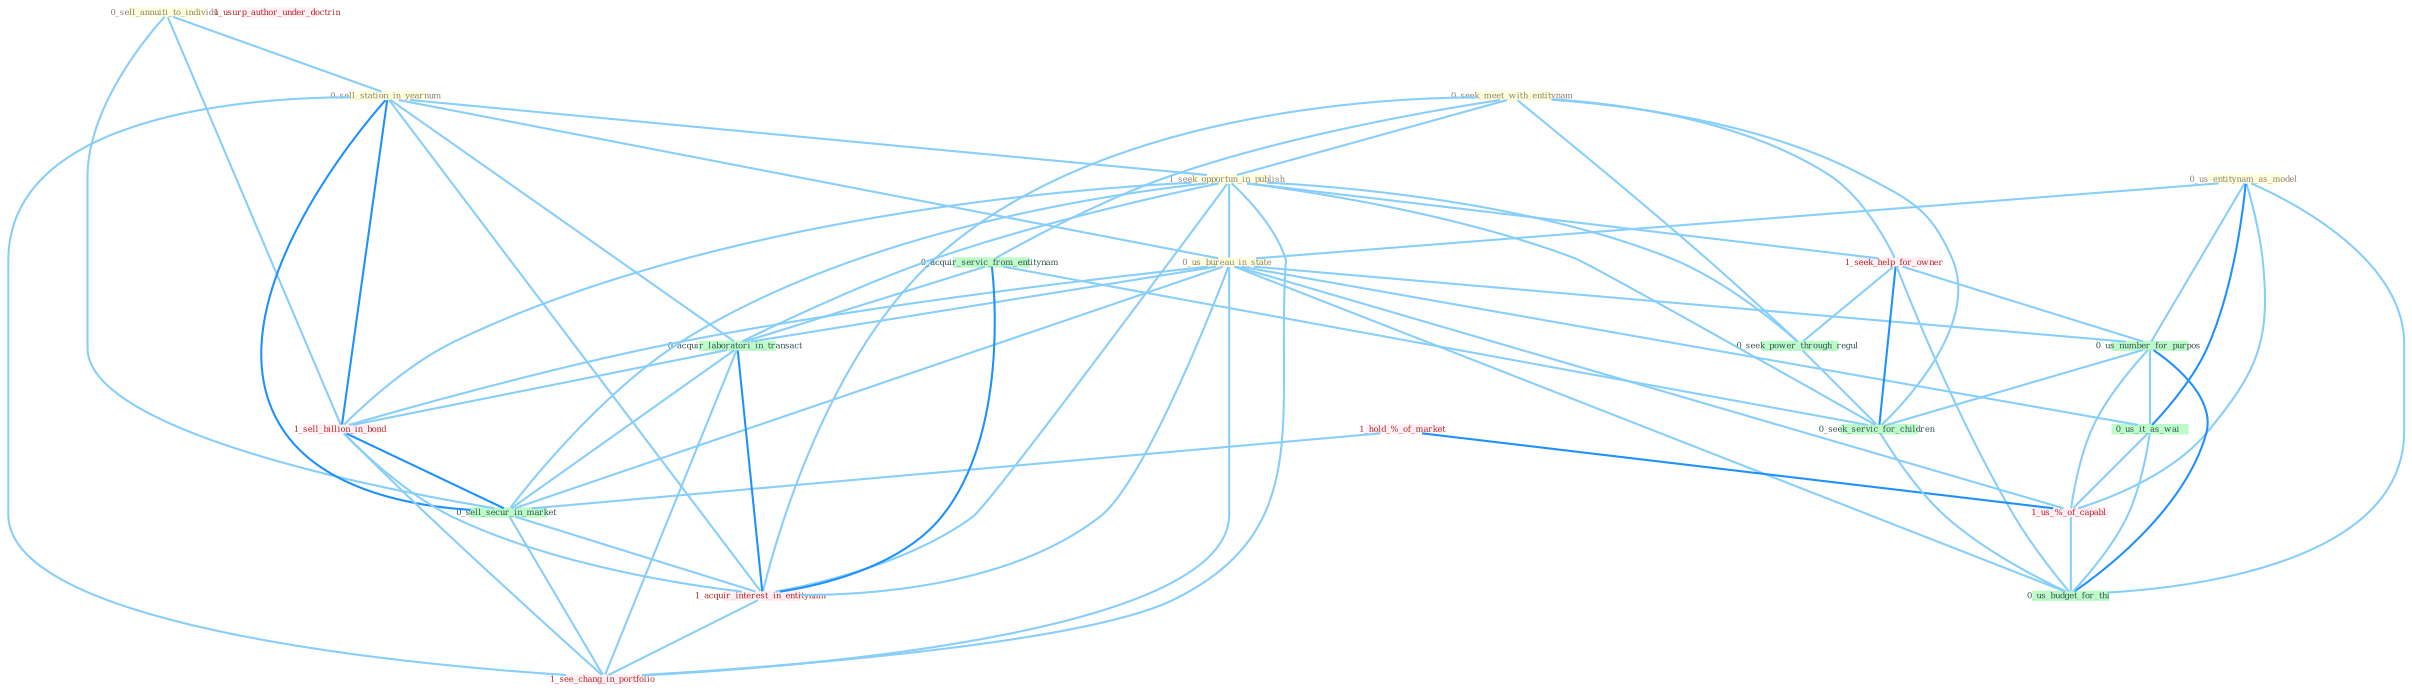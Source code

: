 Graph G{ 
    node
    [shape=polygon,style=filled,width=.5,height=.06,color="#BDFCC9",fixedsize=true,fontsize=4,
    fontcolor="#2f4f4f"];
    {node
    [color="#ffffe0", fontcolor="#8b7d6b"] "0_sell_annuiti_to_individu " "0_seek_meet_with_entitynam " "0_us_entitynam_as_model " "0_sell_station_in_yearnum " "1_seek_opportun_in_publish " "0_us_bureau_in_state "}
{node [color="#fff0f5", fontcolor="#b22222"] "1_seek_help_for_owner " "1_hold_%_of_market " "1_sell_billion_in_bond " "1_usurp_author_under_doctrin " "1_us_%_of_capabl " "1_acquir_interest_in_entitynam " "1_see_chang_in_portfolio "}
edge [color="#B0E2FF"];

	"0_sell_annuiti_to_individu " -- "0_sell_station_in_yearnum " [w="1", color="#87cefa" ];
	"0_sell_annuiti_to_individu " -- "1_sell_billion_in_bond " [w="1", color="#87cefa" ];
	"0_sell_annuiti_to_individu " -- "0_sell_secur_in_market " [w="1", color="#87cefa" ];
	"0_seek_meet_with_entitynam " -- "1_seek_opportun_in_publish " [w="1", color="#87cefa" ];
	"0_seek_meet_with_entitynam " -- "1_seek_help_for_owner " [w="1", color="#87cefa" ];
	"0_seek_meet_with_entitynam " -- "0_acquir_servic_from_entitynam " [w="1", color="#87cefa" ];
	"0_seek_meet_with_entitynam " -- "0_seek_power_through_regul " [w="1", color="#87cefa" ];
	"0_seek_meet_with_entitynam " -- "1_acquir_interest_in_entitynam " [w="1", color="#87cefa" ];
	"0_seek_meet_with_entitynam " -- "0_seek_servic_for_children " [w="1", color="#87cefa" ];
	"0_us_entitynam_as_model " -- "0_us_bureau_in_state " [w="1", color="#87cefa" ];
	"0_us_entitynam_as_model " -- "0_us_number_for_purpos " [w="1", color="#87cefa" ];
	"0_us_entitynam_as_model " -- "0_us_it_as_wai " [w="2", color="#1e90ff" , len=0.8];
	"0_us_entitynam_as_model " -- "1_us_%_of_capabl " [w="1", color="#87cefa" ];
	"0_us_entitynam_as_model " -- "0_us_budget_for_thi " [w="1", color="#87cefa" ];
	"0_sell_station_in_yearnum " -- "1_seek_opportun_in_publish " [w="1", color="#87cefa" ];
	"0_sell_station_in_yearnum " -- "0_us_bureau_in_state " [w="1", color="#87cefa" ];
	"0_sell_station_in_yearnum " -- "0_acquir_laboratori_in_transact " [w="1", color="#87cefa" ];
	"0_sell_station_in_yearnum " -- "1_sell_billion_in_bond " [w="2", color="#1e90ff" , len=0.8];
	"0_sell_station_in_yearnum " -- "0_sell_secur_in_market " [w="2", color="#1e90ff" , len=0.8];
	"0_sell_station_in_yearnum " -- "1_acquir_interest_in_entitynam " [w="1", color="#87cefa" ];
	"0_sell_station_in_yearnum " -- "1_see_chang_in_portfolio " [w="1", color="#87cefa" ];
	"1_seek_opportun_in_publish " -- "0_us_bureau_in_state " [w="1", color="#87cefa" ];
	"1_seek_opportun_in_publish " -- "1_seek_help_for_owner " [w="1", color="#87cefa" ];
	"1_seek_opportun_in_publish " -- "0_seek_power_through_regul " [w="1", color="#87cefa" ];
	"1_seek_opportun_in_publish " -- "0_acquir_laboratori_in_transact " [w="1", color="#87cefa" ];
	"1_seek_opportun_in_publish " -- "1_sell_billion_in_bond " [w="1", color="#87cefa" ];
	"1_seek_opportun_in_publish " -- "0_sell_secur_in_market " [w="1", color="#87cefa" ];
	"1_seek_opportun_in_publish " -- "1_acquir_interest_in_entitynam " [w="1", color="#87cefa" ];
	"1_seek_opportun_in_publish " -- "0_seek_servic_for_children " [w="1", color="#87cefa" ];
	"1_seek_opportun_in_publish " -- "1_see_chang_in_portfolio " [w="1", color="#87cefa" ];
	"0_us_bureau_in_state " -- "0_us_number_for_purpos " [w="1", color="#87cefa" ];
	"0_us_bureau_in_state " -- "0_acquir_laboratori_in_transact " [w="1", color="#87cefa" ];
	"0_us_bureau_in_state " -- "1_sell_billion_in_bond " [w="1", color="#87cefa" ];
	"0_us_bureau_in_state " -- "0_us_it_as_wai " [w="1", color="#87cefa" ];
	"0_us_bureau_in_state " -- "1_us_%_of_capabl " [w="1", color="#87cefa" ];
	"0_us_bureau_in_state " -- "0_sell_secur_in_market " [w="1", color="#87cefa" ];
	"0_us_bureau_in_state " -- "1_acquir_interest_in_entitynam " [w="1", color="#87cefa" ];
	"0_us_bureau_in_state " -- "1_see_chang_in_portfolio " [w="1", color="#87cefa" ];
	"0_us_bureau_in_state " -- "0_us_budget_for_thi " [w="1", color="#87cefa" ];
	"1_seek_help_for_owner " -- "0_seek_power_through_regul " [w="1", color="#87cefa" ];
	"1_seek_help_for_owner " -- "0_us_number_for_purpos " [w="1", color="#87cefa" ];
	"1_seek_help_for_owner " -- "0_seek_servic_for_children " [w="2", color="#1e90ff" , len=0.8];
	"1_seek_help_for_owner " -- "0_us_budget_for_thi " [w="1", color="#87cefa" ];
	"0_acquir_servic_from_entitynam " -- "0_acquir_laboratori_in_transact " [w="1", color="#87cefa" ];
	"0_acquir_servic_from_entitynam " -- "1_acquir_interest_in_entitynam " [w="2", color="#1e90ff" , len=0.8];
	"0_acquir_servic_from_entitynam " -- "0_seek_servic_for_children " [w="1", color="#87cefa" ];
	"1_hold_%_of_market " -- "1_us_%_of_capabl " [w="2", color="#1e90ff" , len=0.8];
	"1_hold_%_of_market " -- "0_sell_secur_in_market " [w="1", color="#87cefa" ];
	"0_seek_power_through_regul " -- "0_seek_servic_for_children " [w="1", color="#87cefa" ];
	"0_us_number_for_purpos " -- "0_us_it_as_wai " [w="1", color="#87cefa" ];
	"0_us_number_for_purpos " -- "1_us_%_of_capabl " [w="1", color="#87cefa" ];
	"0_us_number_for_purpos " -- "0_seek_servic_for_children " [w="1", color="#87cefa" ];
	"0_us_number_for_purpos " -- "0_us_budget_for_thi " [w="2", color="#1e90ff" , len=0.8];
	"0_acquir_laboratori_in_transact " -- "1_sell_billion_in_bond " [w="1", color="#87cefa" ];
	"0_acquir_laboratori_in_transact " -- "0_sell_secur_in_market " [w="1", color="#87cefa" ];
	"0_acquir_laboratori_in_transact " -- "1_acquir_interest_in_entitynam " [w="2", color="#1e90ff" , len=0.8];
	"0_acquir_laboratori_in_transact " -- "1_see_chang_in_portfolio " [w="1", color="#87cefa" ];
	"1_sell_billion_in_bond " -- "0_sell_secur_in_market " [w="2", color="#1e90ff" , len=0.8];
	"1_sell_billion_in_bond " -- "1_acquir_interest_in_entitynam " [w="1", color="#87cefa" ];
	"1_sell_billion_in_bond " -- "1_see_chang_in_portfolio " [w="1", color="#87cefa" ];
	"0_us_it_as_wai " -- "1_us_%_of_capabl " [w="1", color="#87cefa" ];
	"0_us_it_as_wai " -- "0_us_budget_for_thi " [w="1", color="#87cefa" ];
	"1_us_%_of_capabl " -- "0_us_budget_for_thi " [w="1", color="#87cefa" ];
	"0_sell_secur_in_market " -- "1_acquir_interest_in_entitynam " [w="1", color="#87cefa" ];
	"0_sell_secur_in_market " -- "1_see_chang_in_portfolio " [w="1", color="#87cefa" ];
	"1_acquir_interest_in_entitynam " -- "1_see_chang_in_portfolio " [w="1", color="#87cefa" ];
	"0_seek_servic_for_children " -- "0_us_budget_for_thi " [w="1", color="#87cefa" ];
}